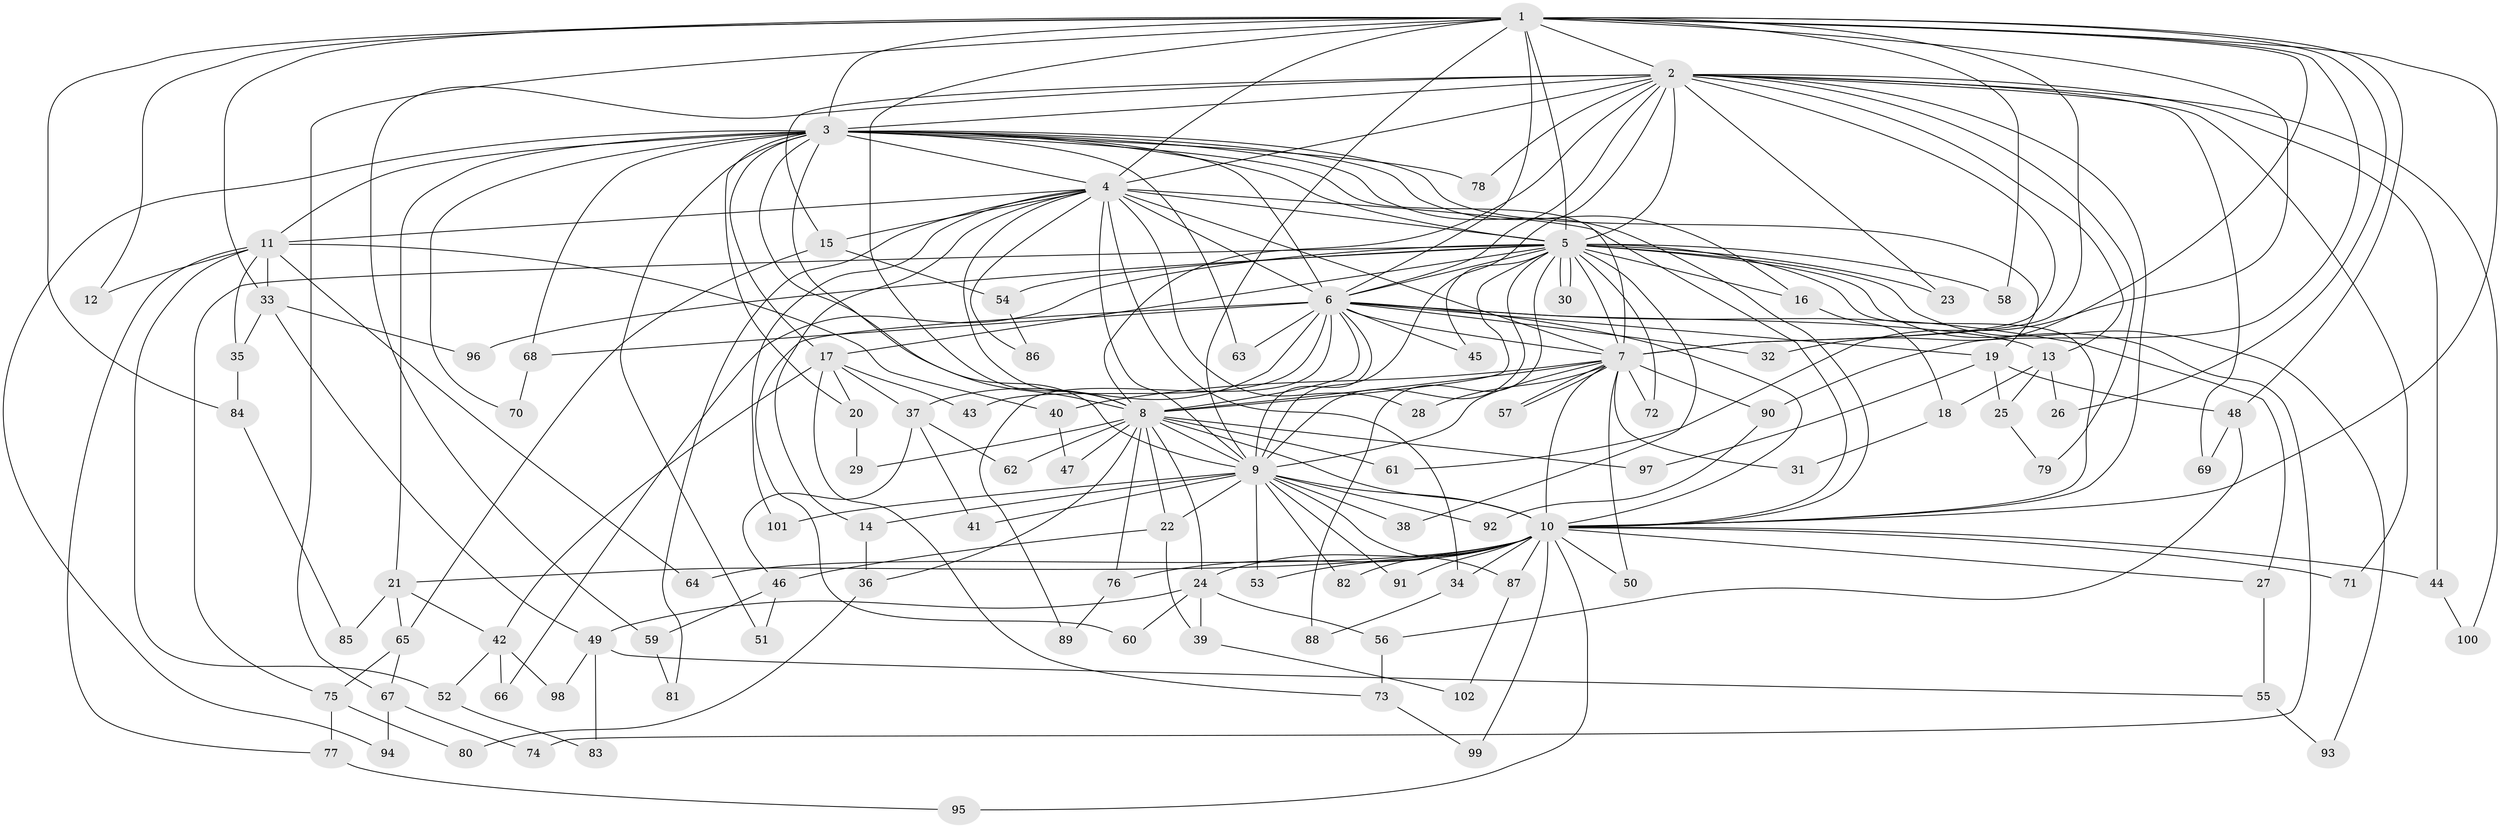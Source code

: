 // Generated by graph-tools (version 1.1) at 2025/25/03/09/25 03:25:46]
// undirected, 102 vertices, 229 edges
graph export_dot {
graph [start="1"]
  node [color=gray90,style=filled];
  1;
  2;
  3;
  4;
  5;
  6;
  7;
  8;
  9;
  10;
  11;
  12;
  13;
  14;
  15;
  16;
  17;
  18;
  19;
  20;
  21;
  22;
  23;
  24;
  25;
  26;
  27;
  28;
  29;
  30;
  31;
  32;
  33;
  34;
  35;
  36;
  37;
  38;
  39;
  40;
  41;
  42;
  43;
  44;
  45;
  46;
  47;
  48;
  49;
  50;
  51;
  52;
  53;
  54;
  55;
  56;
  57;
  58;
  59;
  60;
  61;
  62;
  63;
  64;
  65;
  66;
  67;
  68;
  69;
  70;
  71;
  72;
  73;
  74;
  75;
  76;
  77;
  78;
  79;
  80;
  81;
  82;
  83;
  84;
  85;
  86;
  87;
  88;
  89;
  90;
  91;
  92;
  93;
  94;
  95;
  96;
  97;
  98;
  99;
  100;
  101;
  102;
  1 -- 2;
  1 -- 3;
  1 -- 4;
  1 -- 5;
  1 -- 6;
  1 -- 7;
  1 -- 8;
  1 -- 9;
  1 -- 10;
  1 -- 12;
  1 -- 26;
  1 -- 32;
  1 -- 33;
  1 -- 48;
  1 -- 58;
  1 -- 61;
  1 -- 67;
  1 -- 84;
  1 -- 90;
  2 -- 3;
  2 -- 4;
  2 -- 5;
  2 -- 6;
  2 -- 7;
  2 -- 8;
  2 -- 9;
  2 -- 10;
  2 -- 13;
  2 -- 15;
  2 -- 23;
  2 -- 44;
  2 -- 59;
  2 -- 69;
  2 -- 71;
  2 -- 78;
  2 -- 79;
  2 -- 100;
  3 -- 4;
  3 -- 5;
  3 -- 6;
  3 -- 7;
  3 -- 8;
  3 -- 9;
  3 -- 10;
  3 -- 11;
  3 -- 16;
  3 -- 17;
  3 -- 19;
  3 -- 20;
  3 -- 21;
  3 -- 51;
  3 -- 63;
  3 -- 68;
  3 -- 70;
  3 -- 78;
  3 -- 94;
  4 -- 5;
  4 -- 6;
  4 -- 7;
  4 -- 8;
  4 -- 9;
  4 -- 10;
  4 -- 11;
  4 -- 14;
  4 -- 15;
  4 -- 28;
  4 -- 34;
  4 -- 81;
  4 -- 86;
  4 -- 101;
  5 -- 6;
  5 -- 7;
  5 -- 8;
  5 -- 9;
  5 -- 10;
  5 -- 16;
  5 -- 17;
  5 -- 23;
  5 -- 30;
  5 -- 30;
  5 -- 38;
  5 -- 45;
  5 -- 54;
  5 -- 58;
  5 -- 66;
  5 -- 72;
  5 -- 74;
  5 -- 75;
  5 -- 88;
  5 -- 93;
  5 -- 96;
  6 -- 7;
  6 -- 8;
  6 -- 9;
  6 -- 10;
  6 -- 13;
  6 -- 19;
  6 -- 27;
  6 -- 32;
  6 -- 37;
  6 -- 43;
  6 -- 45;
  6 -- 60;
  6 -- 63;
  6 -- 68;
  6 -- 89;
  7 -- 8;
  7 -- 9;
  7 -- 10;
  7 -- 28;
  7 -- 31;
  7 -- 40;
  7 -- 50;
  7 -- 57;
  7 -- 57;
  7 -- 72;
  7 -- 90;
  8 -- 9;
  8 -- 10;
  8 -- 22;
  8 -- 24;
  8 -- 29;
  8 -- 36;
  8 -- 47;
  8 -- 61;
  8 -- 62;
  8 -- 76;
  8 -- 97;
  9 -- 10;
  9 -- 14;
  9 -- 22;
  9 -- 38;
  9 -- 41;
  9 -- 53;
  9 -- 82;
  9 -- 87;
  9 -- 91;
  9 -- 92;
  9 -- 101;
  10 -- 21;
  10 -- 24;
  10 -- 27;
  10 -- 34;
  10 -- 44;
  10 -- 50;
  10 -- 53;
  10 -- 64;
  10 -- 71;
  10 -- 76;
  10 -- 82;
  10 -- 87;
  10 -- 91;
  10 -- 95;
  10 -- 99;
  11 -- 12;
  11 -- 33;
  11 -- 35;
  11 -- 40;
  11 -- 52;
  11 -- 64;
  11 -- 77;
  13 -- 18;
  13 -- 25;
  13 -- 26;
  14 -- 36;
  15 -- 54;
  15 -- 65;
  16 -- 18;
  17 -- 20;
  17 -- 37;
  17 -- 42;
  17 -- 43;
  17 -- 73;
  18 -- 31;
  19 -- 25;
  19 -- 48;
  19 -- 97;
  20 -- 29;
  21 -- 42;
  21 -- 65;
  21 -- 85;
  22 -- 39;
  22 -- 46;
  24 -- 39;
  24 -- 49;
  24 -- 56;
  24 -- 60;
  25 -- 79;
  27 -- 55;
  33 -- 35;
  33 -- 49;
  33 -- 96;
  34 -- 88;
  35 -- 84;
  36 -- 80;
  37 -- 41;
  37 -- 46;
  37 -- 62;
  39 -- 102;
  40 -- 47;
  42 -- 52;
  42 -- 66;
  42 -- 98;
  44 -- 100;
  46 -- 51;
  46 -- 59;
  48 -- 56;
  48 -- 69;
  49 -- 55;
  49 -- 83;
  49 -- 98;
  52 -- 83;
  54 -- 86;
  55 -- 93;
  56 -- 73;
  59 -- 81;
  65 -- 67;
  65 -- 75;
  67 -- 74;
  67 -- 94;
  68 -- 70;
  73 -- 99;
  75 -- 77;
  75 -- 80;
  76 -- 89;
  77 -- 95;
  84 -- 85;
  87 -- 102;
  90 -- 92;
}

